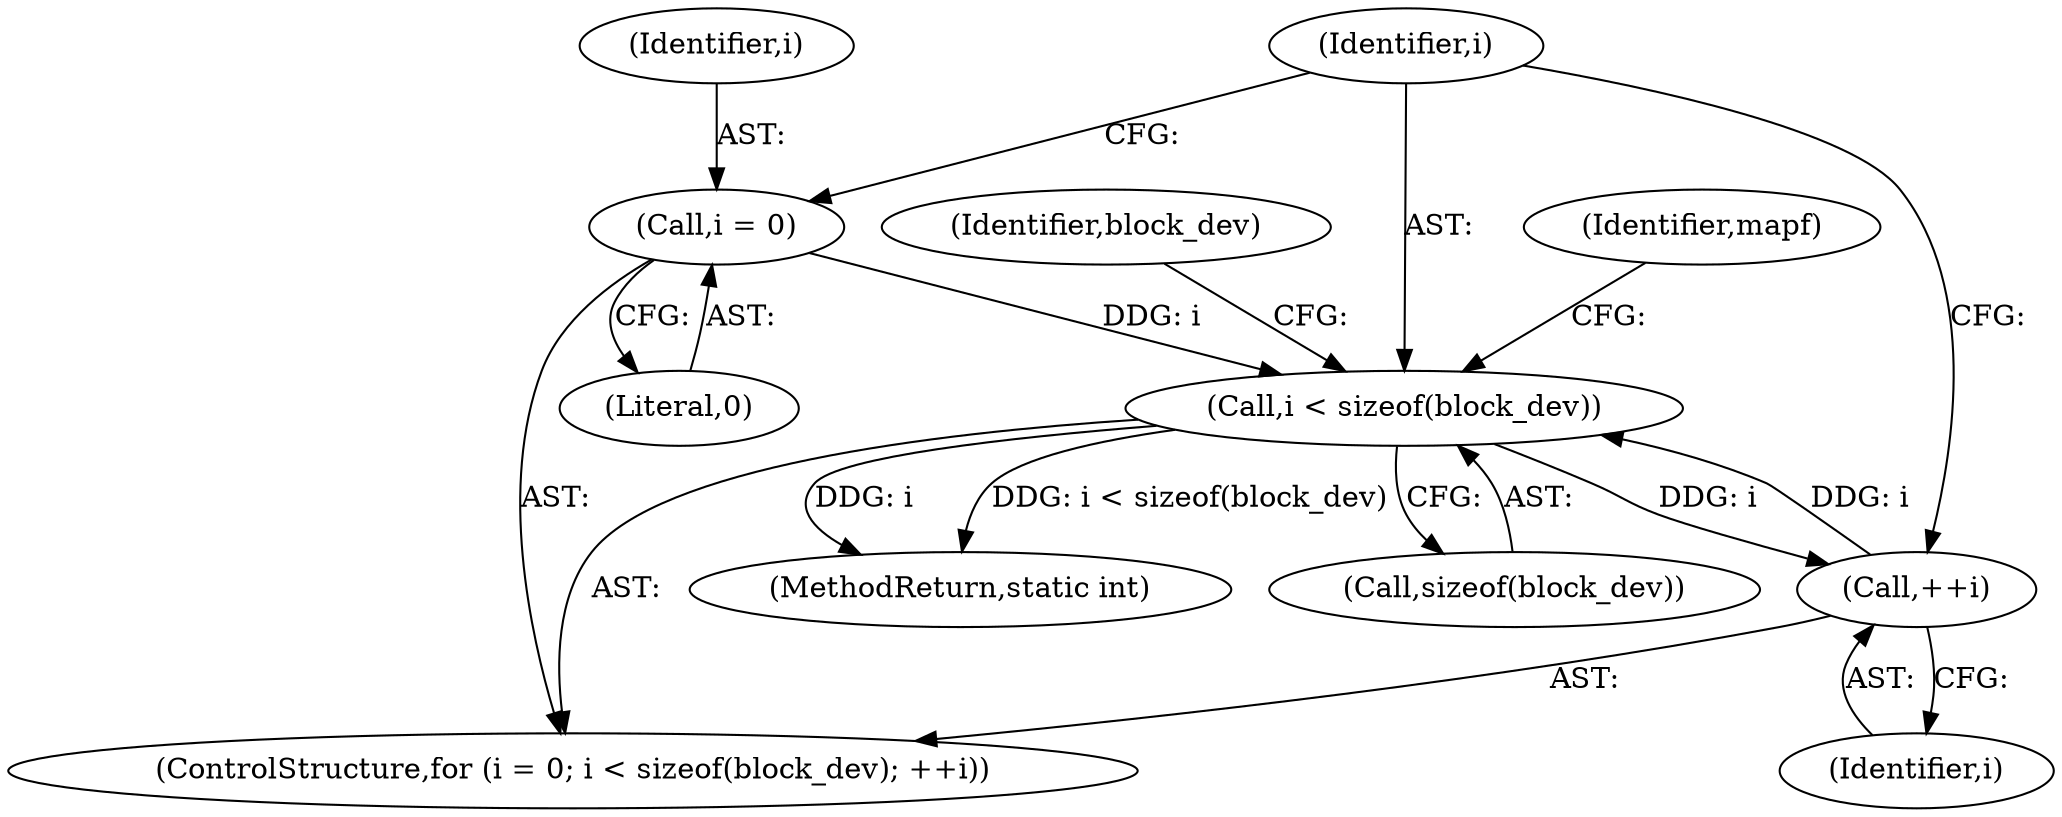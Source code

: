 digraph "0_Android_28a566f7731b4cb76d2a9ba16d997ac5aeb07dad@API" {
"1000128" [label="(Call,i < sizeof(block_dev))"];
"1000125" [label="(Call,i = 0)"];
"1000132" [label="(Call,++i)"];
"1000128" [label="(Call,i < sizeof(block_dev))"];
"1000124" [label="(ControlStructure,for (i = 0; i < sizeof(block_dev); ++i))"];
"1000129" [label="(Identifier,i)"];
"1000133" [label="(Identifier,i)"];
"1000132" [label="(Call,++i)"];
"1000126" [label="(Identifier,i)"];
"1000125" [label="(Call,i = 0)"];
"1000127" [label="(Literal,0)"];
"1000128" [label="(Call,i < sizeof(block_dev))"];
"1000475" [label="(MethodReturn,static int)"];
"1000151" [label="(Identifier,mapf)"];
"1000138" [label="(Identifier,block_dev)"];
"1000130" [label="(Call,sizeof(block_dev))"];
"1000128" -> "1000124"  [label="AST: "];
"1000128" -> "1000130"  [label="CFG: "];
"1000129" -> "1000128"  [label="AST: "];
"1000130" -> "1000128"  [label="AST: "];
"1000138" -> "1000128"  [label="CFG: "];
"1000151" -> "1000128"  [label="CFG: "];
"1000128" -> "1000475"  [label="DDG: i"];
"1000128" -> "1000475"  [label="DDG: i < sizeof(block_dev)"];
"1000125" -> "1000128"  [label="DDG: i"];
"1000132" -> "1000128"  [label="DDG: i"];
"1000128" -> "1000132"  [label="DDG: i"];
"1000125" -> "1000124"  [label="AST: "];
"1000125" -> "1000127"  [label="CFG: "];
"1000126" -> "1000125"  [label="AST: "];
"1000127" -> "1000125"  [label="AST: "];
"1000129" -> "1000125"  [label="CFG: "];
"1000132" -> "1000124"  [label="AST: "];
"1000132" -> "1000133"  [label="CFG: "];
"1000133" -> "1000132"  [label="AST: "];
"1000129" -> "1000132"  [label="CFG: "];
}
